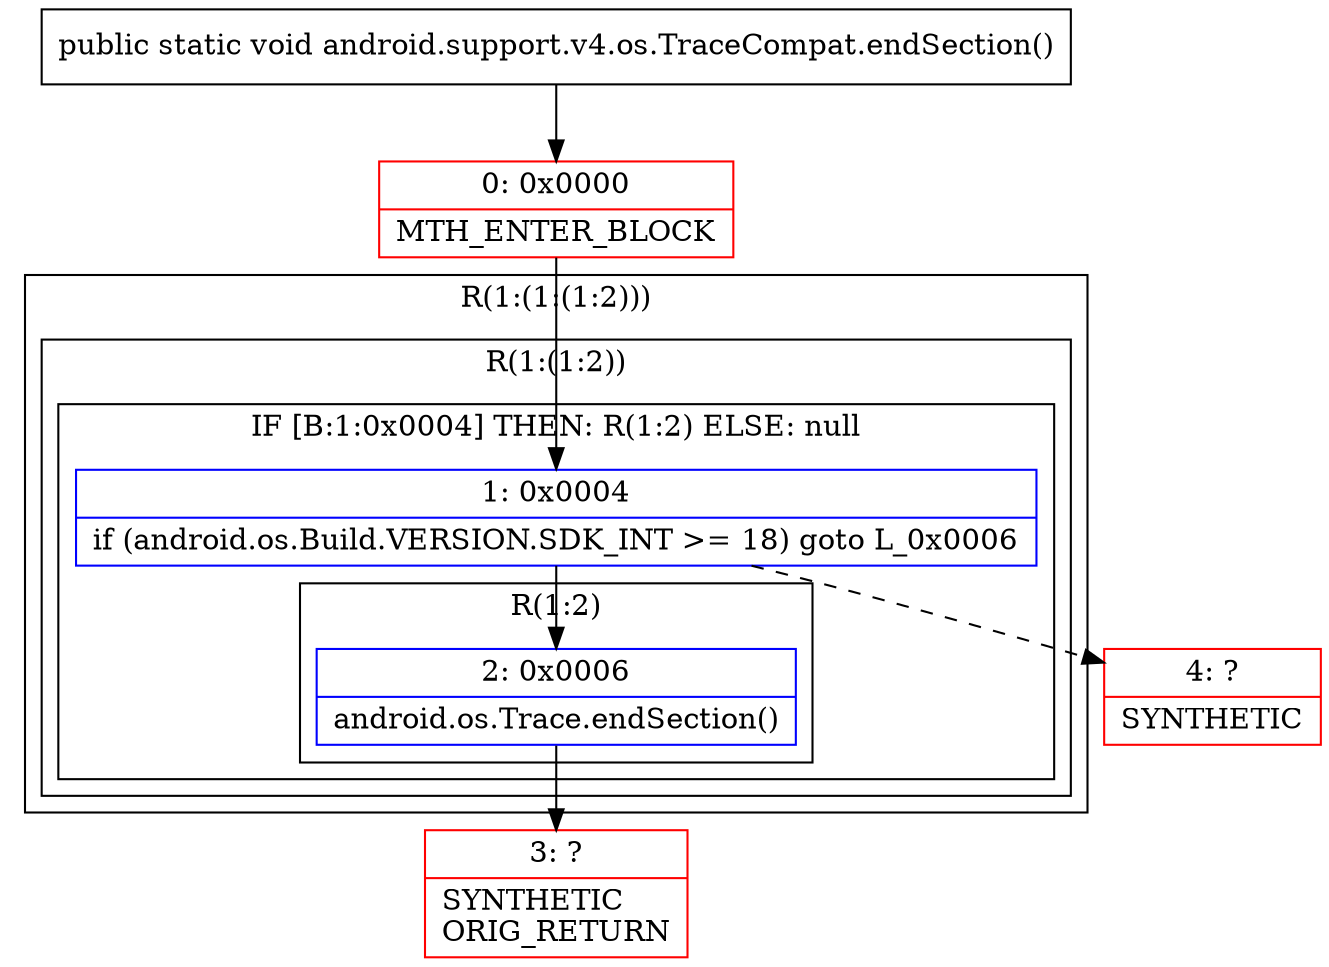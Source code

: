 digraph "CFG forandroid.support.v4.os.TraceCompat.endSection()V" {
subgraph cluster_Region_938453638 {
label = "R(1:(1:(1:2)))";
node [shape=record,color=blue];
subgraph cluster_Region_1309343880 {
label = "R(1:(1:2))";
node [shape=record,color=blue];
subgraph cluster_IfRegion_444619659 {
label = "IF [B:1:0x0004] THEN: R(1:2) ELSE: null";
node [shape=record,color=blue];
Node_1 [shape=record,label="{1\:\ 0x0004|if (android.os.Build.VERSION.SDK_INT \>= 18) goto L_0x0006\l}"];
subgraph cluster_Region_820717816 {
label = "R(1:2)";
node [shape=record,color=blue];
Node_2 [shape=record,label="{2\:\ 0x0006|android.os.Trace.endSection()\l}"];
}
}
}
}
Node_0 [shape=record,color=red,label="{0\:\ 0x0000|MTH_ENTER_BLOCK\l}"];
Node_3 [shape=record,color=red,label="{3\:\ ?|SYNTHETIC\lORIG_RETURN\l}"];
Node_4 [shape=record,color=red,label="{4\:\ ?|SYNTHETIC\l}"];
MethodNode[shape=record,label="{public static void android.support.v4.os.TraceCompat.endSection() }"];
MethodNode -> Node_0;
Node_1 -> Node_2;
Node_1 -> Node_4[style=dashed];
Node_2 -> Node_3;
Node_0 -> Node_1;
}

